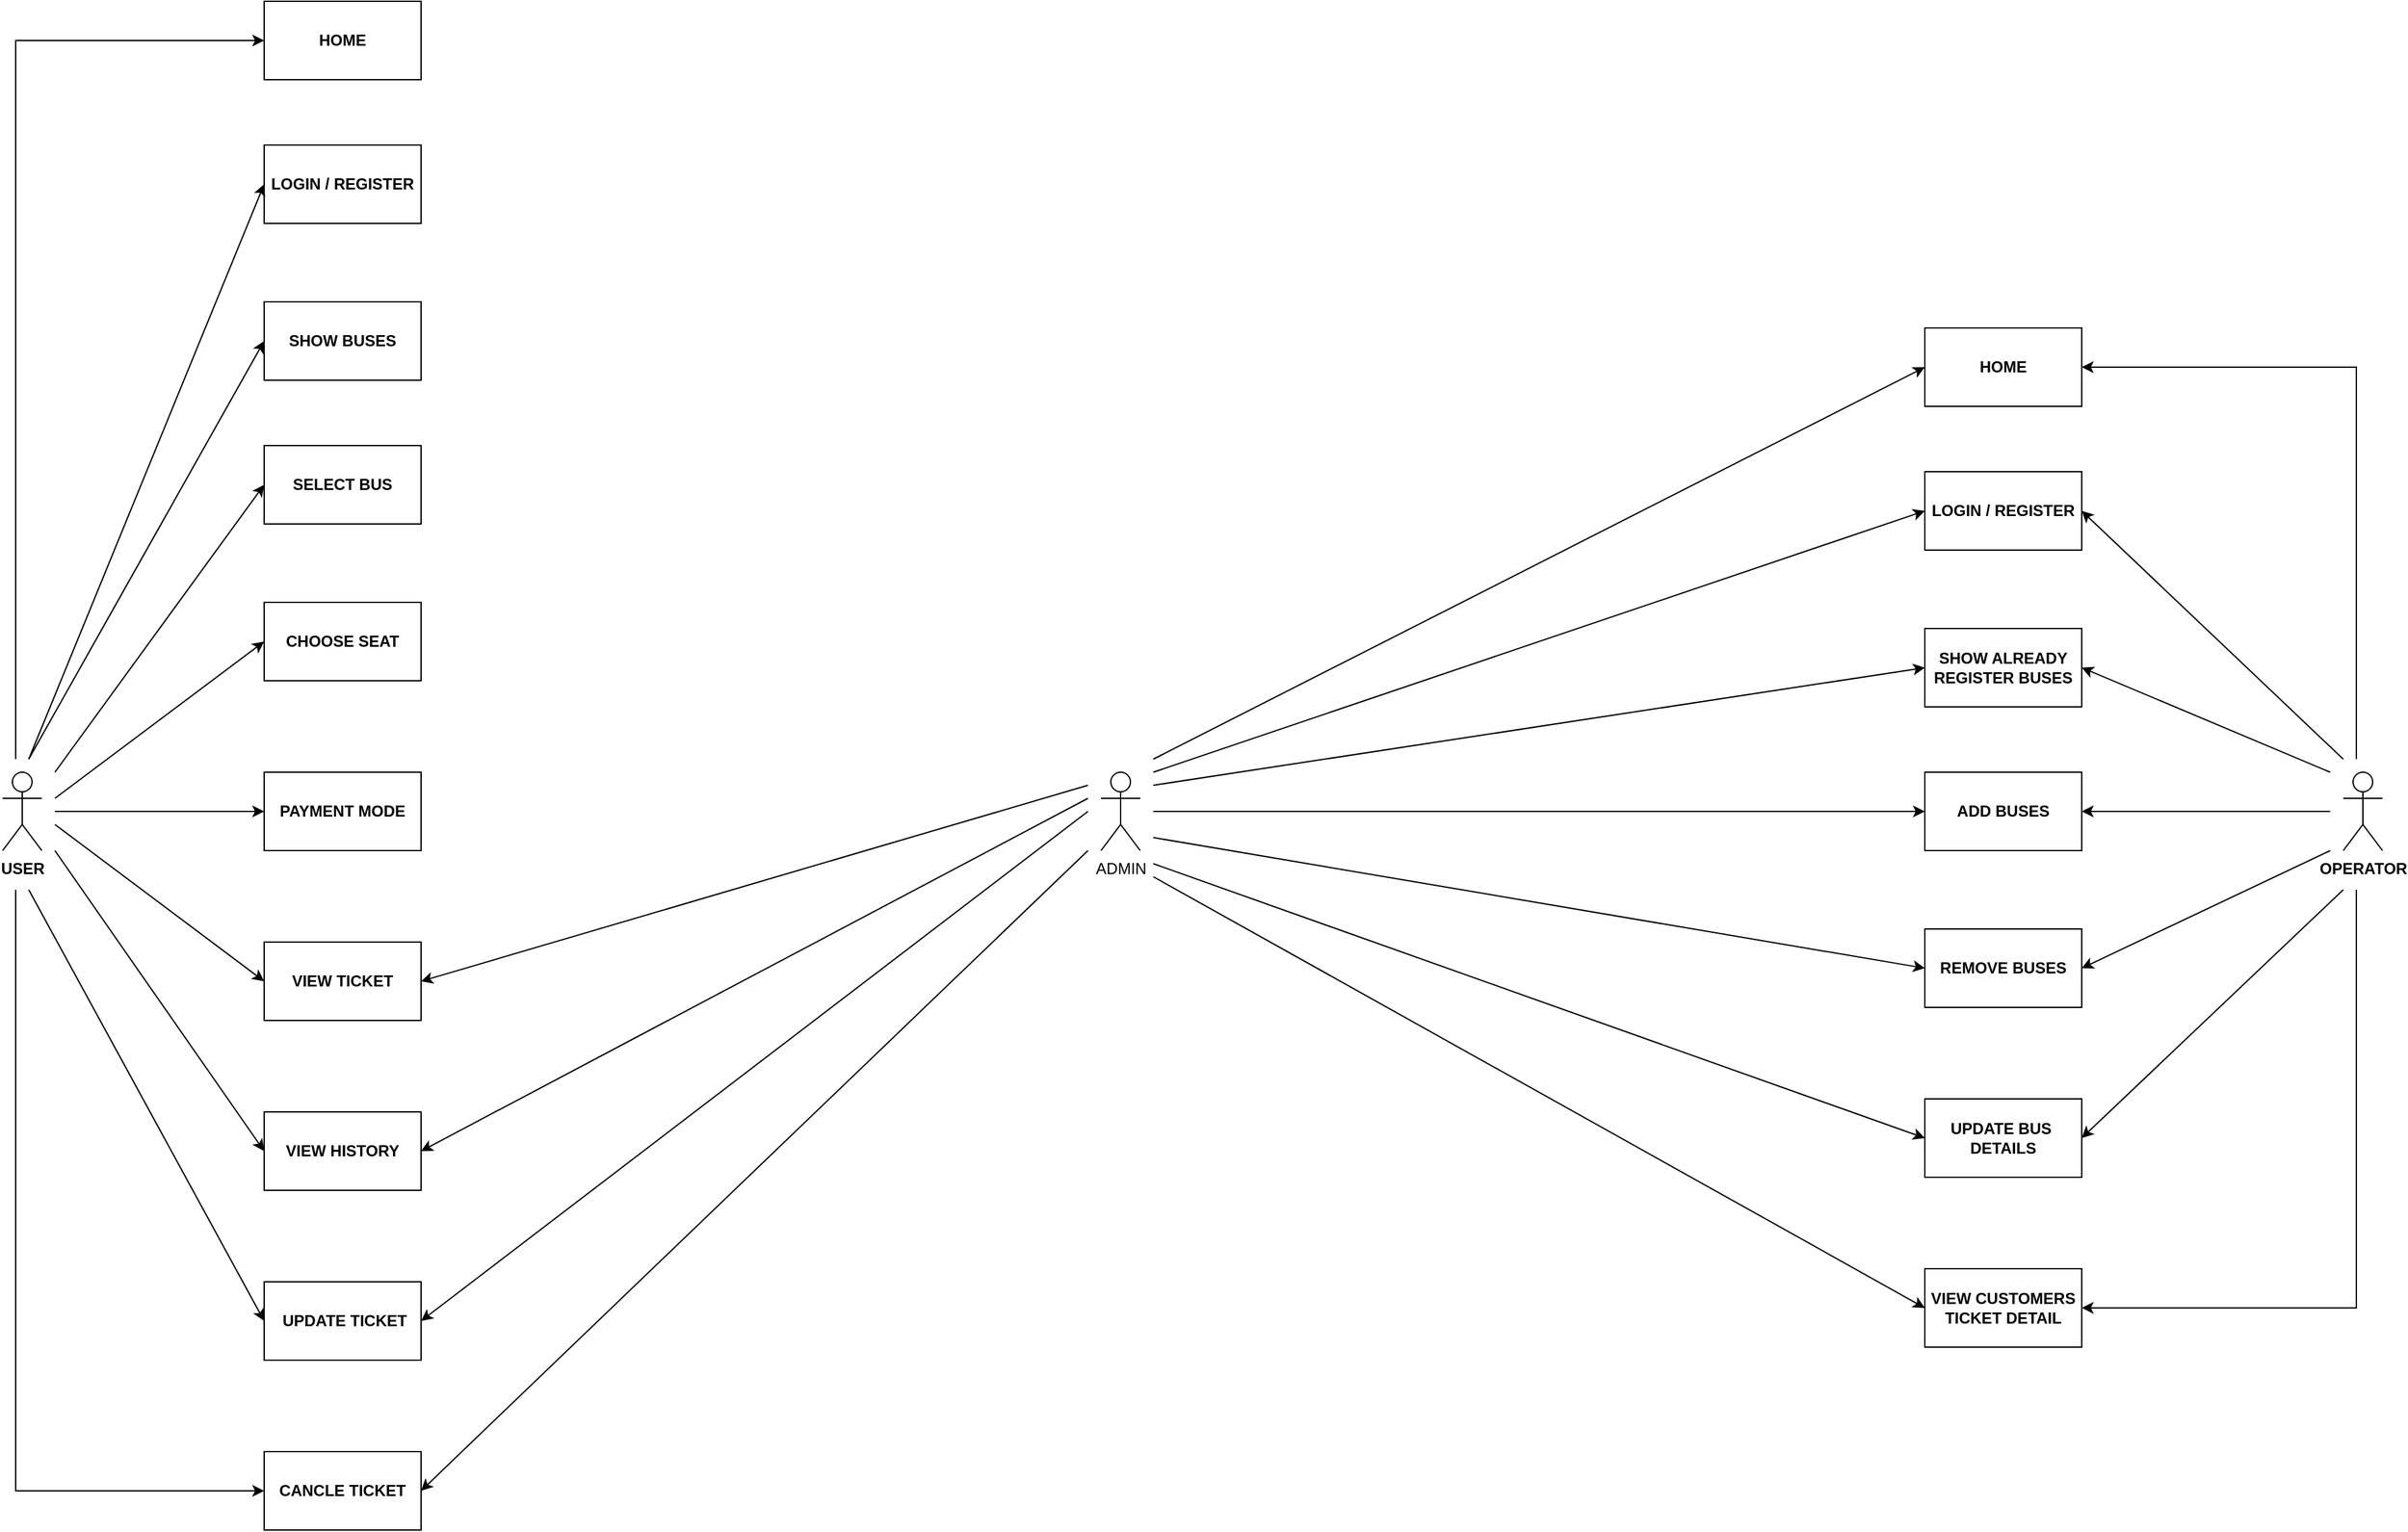 <mxfile version="24.2.5" type="device">
  <diagram id="Jqv5JhtPJ-EHZFzk1MQZ" name="Page-1">
    <mxGraphModel dx="1804" dy="768" grid="1" gridSize="10" guides="1" tooltips="1" connect="1" arrows="1" fold="1" page="1" pageScale="1" pageWidth="850" pageHeight="1100" math="0" shadow="0">
      <root>
        <mxCell id="0" />
        <mxCell id="1" parent="0" />
        <mxCell id="ur-G6KLBCyaNpOvJMC1q-1" value="&lt;b&gt;USER&lt;/b&gt;" style="shape=umlActor;verticalLabelPosition=bottom;verticalAlign=top;html=1;outlineConnect=0;" parent="1" vertex="1">
          <mxGeometry x="250" y="720" width="30" height="60" as="geometry" />
        </mxCell>
        <mxCell id="j-d1MMrLK9hPUZBT0IkI-5" value="&lt;b&gt;HOME&lt;/b&gt;" style="rounded=0;whiteSpace=wrap;html=1;" parent="1" vertex="1">
          <mxGeometry x="450" y="130" width="120" height="60" as="geometry" />
        </mxCell>
        <mxCell id="DoaexUaabpIXFKoYuFN8-1" value="&lt;b&gt;SHOW BUSES&lt;/b&gt;" style="rounded=0;whiteSpace=wrap;html=1;" vertex="1" parent="1">
          <mxGeometry x="450" y="360" width="120" height="60" as="geometry" />
        </mxCell>
        <mxCell id="DoaexUaabpIXFKoYuFN8-2" value="&lt;b&gt;SELECT BUS&lt;/b&gt;" style="rounded=0;whiteSpace=wrap;html=1;" vertex="1" parent="1">
          <mxGeometry x="450" y="470" width="120" height="60" as="geometry" />
        </mxCell>
        <mxCell id="DoaexUaabpIXFKoYuFN8-3" value="&lt;b&gt;CHOOSE SEAT&lt;/b&gt;" style="rounded=0;whiteSpace=wrap;html=1;" vertex="1" parent="1">
          <mxGeometry x="450" y="590" width="120" height="60" as="geometry" />
        </mxCell>
        <mxCell id="DoaexUaabpIXFKoYuFN8-4" value="&lt;b&gt;PAYMENT MODE&lt;/b&gt;" style="rounded=0;whiteSpace=wrap;html=1;" vertex="1" parent="1">
          <mxGeometry x="450" y="720" width="120" height="60" as="geometry" />
        </mxCell>
        <mxCell id="DoaexUaabpIXFKoYuFN8-5" value="&lt;b&gt;VIEW TICKET&lt;/b&gt;" style="rounded=0;whiteSpace=wrap;html=1;" vertex="1" parent="1">
          <mxGeometry x="450" y="850" width="120" height="60" as="geometry" />
        </mxCell>
        <mxCell id="DoaexUaabpIXFKoYuFN8-6" value="&lt;b&gt;VIEW HISTORY&lt;/b&gt;" style="rounded=0;whiteSpace=wrap;html=1;" vertex="1" parent="1">
          <mxGeometry x="450" y="980" width="120" height="60" as="geometry" />
        </mxCell>
        <mxCell id="DoaexUaabpIXFKoYuFN8-8" value="&lt;b&gt;&amp;nbsp;UPDATE TICKET&lt;/b&gt;" style="rounded=0;whiteSpace=wrap;html=1;" vertex="1" parent="1">
          <mxGeometry x="450" y="1110" width="120" height="60" as="geometry" />
        </mxCell>
        <mxCell id="DoaexUaabpIXFKoYuFN8-9" value="&lt;b&gt;CANCLE TICKET&lt;/b&gt;" style="rounded=0;whiteSpace=wrap;html=1;" vertex="1" parent="1">
          <mxGeometry x="450" y="1240" width="120" height="60" as="geometry" />
        </mxCell>
        <mxCell id="DoaexUaabpIXFKoYuFN8-14" value="" style="endArrow=classic;html=1;rounded=0;entryX=0;entryY=0.5;entryDx=0;entryDy=0;" edge="1" parent="1" target="j-d1MMrLK9hPUZBT0IkI-5">
          <mxGeometry width="50" height="50" relative="1" as="geometry">
            <mxPoint x="260" y="710" as="sourcePoint" />
            <mxPoint x="400" y="510" as="targetPoint" />
            <Array as="points">
              <mxPoint x="260" y="160" />
            </Array>
          </mxGeometry>
        </mxCell>
        <mxCell id="DoaexUaabpIXFKoYuFN8-16" value="" style="endArrow=classic;html=1;rounded=0;entryX=0;entryY=0.5;entryDx=0;entryDy=0;" edge="1" parent="1" target="DoaexUaabpIXFKoYuFN8-1">
          <mxGeometry width="50" height="50" relative="1" as="geometry">
            <mxPoint x="270" y="710" as="sourcePoint" />
            <mxPoint x="380" y="480" as="targetPoint" />
          </mxGeometry>
        </mxCell>
        <mxCell id="DoaexUaabpIXFKoYuFN8-17" value="" style="endArrow=classic;html=1;rounded=0;entryX=0;entryY=0.5;entryDx=0;entryDy=0;" edge="1" parent="1" target="DoaexUaabpIXFKoYuFN8-2">
          <mxGeometry width="50" height="50" relative="1" as="geometry">
            <mxPoint x="290" y="720" as="sourcePoint" />
            <mxPoint x="380" y="640" as="targetPoint" />
          </mxGeometry>
        </mxCell>
        <mxCell id="DoaexUaabpIXFKoYuFN8-18" value="" style="endArrow=classic;html=1;rounded=0;entryX=0;entryY=0.5;entryDx=0;entryDy=0;" edge="1" parent="1" target="DoaexUaabpIXFKoYuFN8-3">
          <mxGeometry width="50" height="50" relative="1" as="geometry">
            <mxPoint x="290" y="740" as="sourcePoint" />
            <mxPoint x="380" y="640" as="targetPoint" />
          </mxGeometry>
        </mxCell>
        <mxCell id="DoaexUaabpIXFKoYuFN8-19" value="" style="endArrow=classic;html=1;rounded=0;entryX=0;entryY=0.5;entryDx=0;entryDy=0;" edge="1" parent="1" target="DoaexUaabpIXFKoYuFN8-4">
          <mxGeometry width="50" height="50" relative="1" as="geometry">
            <mxPoint x="290" y="750" as="sourcePoint" />
            <mxPoint x="380" y="640" as="targetPoint" />
          </mxGeometry>
        </mxCell>
        <mxCell id="DoaexUaabpIXFKoYuFN8-20" value="" style="endArrow=classic;html=1;rounded=0;entryX=0;entryY=0.5;entryDx=0;entryDy=0;" edge="1" parent="1" target="DoaexUaabpIXFKoYuFN8-5">
          <mxGeometry width="50" height="50" relative="1" as="geometry">
            <mxPoint x="290" y="760" as="sourcePoint" />
            <mxPoint x="450" y="650" as="targetPoint" />
          </mxGeometry>
        </mxCell>
        <mxCell id="DoaexUaabpIXFKoYuFN8-21" value="" style="endArrow=classic;html=1;rounded=0;entryX=0;entryY=0.5;entryDx=0;entryDy=0;" edge="1" parent="1" target="DoaexUaabpIXFKoYuFN8-6">
          <mxGeometry width="50" height="50" relative="1" as="geometry">
            <mxPoint x="290" y="780" as="sourcePoint" />
            <mxPoint x="450" y="560" as="targetPoint" />
          </mxGeometry>
        </mxCell>
        <mxCell id="DoaexUaabpIXFKoYuFN8-22" value="" style="endArrow=classic;html=1;rounded=0;entryX=0;entryY=0.5;entryDx=0;entryDy=0;" edge="1" parent="1" target="DoaexUaabpIXFKoYuFN8-8">
          <mxGeometry width="50" height="50" relative="1" as="geometry">
            <mxPoint x="270" y="810" as="sourcePoint" />
            <mxPoint x="290" y="880" as="targetPoint" />
          </mxGeometry>
        </mxCell>
        <mxCell id="DoaexUaabpIXFKoYuFN8-23" value="" style="endArrow=classic;html=1;rounded=0;entryX=0;entryY=0.5;entryDx=0;entryDy=0;" edge="1" parent="1" target="DoaexUaabpIXFKoYuFN8-9">
          <mxGeometry width="50" height="50" relative="1" as="geometry">
            <mxPoint x="260" y="810" as="sourcePoint" />
            <mxPoint x="220" y="900" as="targetPoint" />
            <Array as="points">
              <mxPoint x="260" y="1270" />
            </Array>
          </mxGeometry>
        </mxCell>
        <mxCell id="DoaexUaabpIXFKoYuFN8-24" value="&lt;b&gt;OPERATOR&lt;/b&gt;" style="shape=umlActor;verticalLabelPosition=bottom;verticalAlign=top;html=1;outlineConnect=0;" vertex="1" parent="1">
          <mxGeometry x="2040" y="720" width="30" height="60" as="geometry" />
        </mxCell>
        <mxCell id="DoaexUaabpIXFKoYuFN8-25" value="&lt;b&gt;LOGIN / REGISTER&lt;/b&gt;" style="rounded=0;whiteSpace=wrap;html=1;" vertex="1" parent="1">
          <mxGeometry x="450" y="240" width="120" height="60" as="geometry" />
        </mxCell>
        <mxCell id="DoaexUaabpIXFKoYuFN8-26" value="" style="endArrow=classic;html=1;rounded=0;entryX=0;entryY=0.5;entryDx=0;entryDy=0;" edge="1" parent="1" target="DoaexUaabpIXFKoYuFN8-25">
          <mxGeometry width="50" height="50" relative="1" as="geometry">
            <mxPoint x="270" y="710" as="sourcePoint" />
            <mxPoint x="390" y="270" as="targetPoint" />
          </mxGeometry>
        </mxCell>
        <mxCell id="DoaexUaabpIXFKoYuFN8-27" value="&lt;b&gt;HOME&lt;/b&gt;" style="rounded=0;whiteSpace=wrap;html=1;" vertex="1" parent="1">
          <mxGeometry x="1720" y="380" width="120" height="60" as="geometry" />
        </mxCell>
        <mxCell id="DoaexUaabpIXFKoYuFN8-28" value="&lt;b&gt;SHOW ALREADY&lt;/b&gt;&lt;div&gt;&lt;b&gt;REGISTER BUSES&lt;/b&gt;&lt;/div&gt;" style="rounded=0;whiteSpace=wrap;html=1;" vertex="1" parent="1">
          <mxGeometry x="1720" y="610" width="120" height="60" as="geometry" />
        </mxCell>
        <mxCell id="DoaexUaabpIXFKoYuFN8-29" value="&lt;b&gt;ADD BUSES&lt;/b&gt;" style="rounded=0;whiteSpace=wrap;html=1;" vertex="1" parent="1">
          <mxGeometry x="1720" y="720" width="120" height="60" as="geometry" />
        </mxCell>
        <mxCell id="DoaexUaabpIXFKoYuFN8-30" value="&lt;b&gt;REMOVE BUSES&lt;/b&gt;" style="rounded=0;whiteSpace=wrap;html=1;" vertex="1" parent="1">
          <mxGeometry x="1720" y="840" width="120" height="60" as="geometry" />
        </mxCell>
        <mxCell id="DoaexUaabpIXFKoYuFN8-31" value="&lt;b&gt;UPDATE BUS&amp;nbsp;&lt;/b&gt;&lt;div&gt;&lt;b&gt;DETAILS&lt;/b&gt;&lt;/div&gt;" style="rounded=0;whiteSpace=wrap;html=1;" vertex="1" parent="1">
          <mxGeometry x="1720" y="970" width="120" height="60" as="geometry" />
        </mxCell>
        <mxCell id="DoaexUaabpIXFKoYuFN8-32" value="&lt;b&gt;VIEW CUSTOMERS&lt;/b&gt;&lt;div&gt;&lt;b&gt;TICKET DETAIL&lt;/b&gt;&lt;/div&gt;" style="rounded=0;whiteSpace=wrap;html=1;" vertex="1" parent="1">
          <mxGeometry x="1720" y="1100" width="120" height="60" as="geometry" />
        </mxCell>
        <mxCell id="DoaexUaabpIXFKoYuFN8-36" value="&lt;b&gt;LOGIN / REGISTER&lt;/b&gt;" style="rounded=0;whiteSpace=wrap;html=1;" vertex="1" parent="1">
          <mxGeometry x="1720" y="490" width="120" height="60" as="geometry" />
        </mxCell>
        <mxCell id="DoaexUaabpIXFKoYuFN8-37" value="" style="endArrow=classic;html=1;rounded=0;entryX=1;entryY=0.5;entryDx=0;entryDy=0;" edge="1" parent="1" target="DoaexUaabpIXFKoYuFN8-27">
          <mxGeometry width="50" height="50" relative="1" as="geometry">
            <mxPoint x="2050" y="710" as="sourcePoint" />
            <mxPoint x="1570" y="730" as="targetPoint" />
            <Array as="points">
              <mxPoint x="2050" y="410" />
            </Array>
          </mxGeometry>
        </mxCell>
        <mxCell id="DoaexUaabpIXFKoYuFN8-38" value="" style="endArrow=classic;html=1;rounded=0;entryX=1;entryY=0.5;entryDx=0;entryDy=0;" edge="1" parent="1" target="DoaexUaabpIXFKoYuFN8-32">
          <mxGeometry width="50" height="50" relative="1" as="geometry">
            <mxPoint x="2050" y="810" as="sourcePoint" />
            <mxPoint x="1570" y="730" as="targetPoint" />
            <Array as="points">
              <mxPoint x="2050" y="1130" />
            </Array>
          </mxGeometry>
        </mxCell>
        <mxCell id="DoaexUaabpIXFKoYuFN8-39" value="" style="endArrow=classic;html=1;rounded=0;entryX=1;entryY=0.5;entryDx=0;entryDy=0;" edge="1" parent="1" target="DoaexUaabpIXFKoYuFN8-36">
          <mxGeometry width="50" height="50" relative="1" as="geometry">
            <mxPoint x="2040" y="710" as="sourcePoint" />
            <mxPoint x="1570" y="730" as="targetPoint" />
          </mxGeometry>
        </mxCell>
        <mxCell id="DoaexUaabpIXFKoYuFN8-40" value="" style="endArrow=classic;html=1;rounded=0;entryX=1;entryY=0.5;entryDx=0;entryDy=0;" edge="1" parent="1" target="DoaexUaabpIXFKoYuFN8-28">
          <mxGeometry width="50" height="50" relative="1" as="geometry">
            <mxPoint x="2030" y="720" as="sourcePoint" />
            <mxPoint x="1570" y="730" as="targetPoint" />
          </mxGeometry>
        </mxCell>
        <mxCell id="DoaexUaabpIXFKoYuFN8-41" value="" style="endArrow=classic;html=1;rounded=0;entryX=1;entryY=0.5;entryDx=0;entryDy=0;" edge="1" parent="1" target="DoaexUaabpIXFKoYuFN8-29">
          <mxGeometry width="50" height="50" relative="1" as="geometry">
            <mxPoint x="2030" y="750" as="sourcePoint" />
            <mxPoint x="1570" y="730" as="targetPoint" />
          </mxGeometry>
        </mxCell>
        <mxCell id="DoaexUaabpIXFKoYuFN8-42" value="" style="endArrow=classic;html=1;rounded=0;entryX=1;entryY=0.5;entryDx=0;entryDy=0;" edge="1" parent="1" target="DoaexUaabpIXFKoYuFN8-30">
          <mxGeometry width="50" height="50" relative="1" as="geometry">
            <mxPoint x="2030" y="780" as="sourcePoint" />
            <mxPoint x="1570" y="730" as="targetPoint" />
          </mxGeometry>
        </mxCell>
        <mxCell id="DoaexUaabpIXFKoYuFN8-43" value="" style="endArrow=classic;html=1;rounded=0;entryX=1;entryY=0.5;entryDx=0;entryDy=0;" edge="1" parent="1" target="DoaexUaabpIXFKoYuFN8-31">
          <mxGeometry width="50" height="50" relative="1" as="geometry">
            <mxPoint x="2040" y="810" as="sourcePoint" />
            <mxPoint x="1930" y="940" as="targetPoint" />
          </mxGeometry>
        </mxCell>
        <mxCell id="DoaexUaabpIXFKoYuFN8-45" value="ADMIN" style="shape=umlActor;verticalLabelPosition=bottom;verticalAlign=top;html=1;outlineConnect=0;" vertex="1" parent="1">
          <mxGeometry x="1090" y="720" width="30" height="60" as="geometry" />
        </mxCell>
        <mxCell id="DoaexUaabpIXFKoYuFN8-46" value="" style="endArrow=classic;html=1;rounded=0;entryX=1;entryY=0.5;entryDx=0;entryDy=0;" edge="1" parent="1" target="DoaexUaabpIXFKoYuFN8-5">
          <mxGeometry width="50" height="50" relative="1" as="geometry">
            <mxPoint x="1080" y="730" as="sourcePoint" />
            <mxPoint x="1220" y="760" as="targetPoint" />
          </mxGeometry>
        </mxCell>
        <mxCell id="DoaexUaabpIXFKoYuFN8-47" value="" style="endArrow=classic;html=1;rounded=0;entryX=1;entryY=0.5;entryDx=0;entryDy=0;" edge="1" parent="1" target="DoaexUaabpIXFKoYuFN8-8">
          <mxGeometry width="50" height="50" relative="1" as="geometry">
            <mxPoint x="1080" y="750" as="sourcePoint" />
            <mxPoint x="1200" y="780" as="targetPoint" />
          </mxGeometry>
        </mxCell>
        <mxCell id="DoaexUaabpIXFKoYuFN8-48" value="" style="endArrow=classic;html=1;rounded=0;entryX=1;entryY=0.5;entryDx=0;entryDy=0;" edge="1" parent="1" target="DoaexUaabpIXFKoYuFN8-9">
          <mxGeometry width="50" height="50" relative="1" as="geometry">
            <mxPoint x="1080" y="780" as="sourcePoint" />
            <mxPoint x="1200" y="780" as="targetPoint" />
          </mxGeometry>
        </mxCell>
        <mxCell id="DoaexUaabpIXFKoYuFN8-49" value="" style="endArrow=classic;html=1;rounded=0;entryX=0;entryY=0.5;entryDx=0;entryDy=0;" edge="1" parent="1" target="DoaexUaabpIXFKoYuFN8-32">
          <mxGeometry width="50" height="50" relative="1" as="geometry">
            <mxPoint x="1130" y="800" as="sourcePoint" />
            <mxPoint x="1100" y="760" as="targetPoint" />
          </mxGeometry>
        </mxCell>
        <mxCell id="DoaexUaabpIXFKoYuFN8-50" value="" style="endArrow=classic;html=1;rounded=0;entryX=0;entryY=0.5;entryDx=0;entryDy=0;" edge="1" parent="1" target="DoaexUaabpIXFKoYuFN8-31">
          <mxGeometry width="50" height="50" relative="1" as="geometry">
            <mxPoint x="1130" y="790" as="sourcePoint" />
            <mxPoint x="1100" y="760" as="targetPoint" />
          </mxGeometry>
        </mxCell>
        <mxCell id="DoaexUaabpIXFKoYuFN8-51" value="" style="endArrow=classic;html=1;rounded=0;entryX=0;entryY=0.5;entryDx=0;entryDy=0;" edge="1" parent="1">
          <mxGeometry width="50" height="50" relative="1" as="geometry">
            <mxPoint x="1130" y="770" as="sourcePoint" />
            <mxPoint x="1720" y="870" as="targetPoint" />
          </mxGeometry>
        </mxCell>
        <mxCell id="DoaexUaabpIXFKoYuFN8-52" value="" style="endArrow=classic;html=1;rounded=0;entryX=0;entryY=0.5;entryDx=0;entryDy=0;" edge="1" parent="1">
          <mxGeometry width="50" height="50" relative="1" as="geometry">
            <mxPoint x="1130" y="750" as="sourcePoint" />
            <mxPoint x="1720" y="750" as="targetPoint" />
          </mxGeometry>
        </mxCell>
        <mxCell id="DoaexUaabpIXFKoYuFN8-53" value="" style="endArrow=classic;html=1;rounded=0;entryX=0;entryY=0.5;entryDx=0;entryDy=0;" edge="1" parent="1">
          <mxGeometry width="50" height="50" relative="1" as="geometry">
            <mxPoint x="1130" y="730" as="sourcePoint" />
            <mxPoint x="1720" y="640" as="targetPoint" />
          </mxGeometry>
        </mxCell>
        <mxCell id="DoaexUaabpIXFKoYuFN8-54" value="" style="endArrow=classic;html=1;rounded=0;entryX=0;entryY=0.5;entryDx=0;entryDy=0;" edge="1" parent="1" target="DoaexUaabpIXFKoYuFN8-36">
          <mxGeometry width="50" height="50" relative="1" as="geometry">
            <mxPoint x="1130" y="720" as="sourcePoint" />
            <mxPoint x="1730" y="540" as="targetPoint" />
          </mxGeometry>
        </mxCell>
        <mxCell id="DoaexUaabpIXFKoYuFN8-55" value="" style="endArrow=classic;html=1;rounded=0;entryX=0;entryY=0.5;entryDx=0;entryDy=0;" edge="1" parent="1" target="DoaexUaabpIXFKoYuFN8-27">
          <mxGeometry width="50" height="50" relative="1" as="geometry">
            <mxPoint x="1130" y="710" as="sourcePoint" />
            <mxPoint x="1720" y="404.71" as="targetPoint" />
          </mxGeometry>
        </mxCell>
        <mxCell id="DoaexUaabpIXFKoYuFN8-56" value="" style="endArrow=classic;html=1;rounded=0;entryX=1;entryY=0.5;entryDx=0;entryDy=0;" edge="1" parent="1" target="DoaexUaabpIXFKoYuFN8-6">
          <mxGeometry width="50" height="50" relative="1" as="geometry">
            <mxPoint x="1080" y="740" as="sourcePoint" />
            <mxPoint x="570" y="1020" as="targetPoint" />
          </mxGeometry>
        </mxCell>
      </root>
    </mxGraphModel>
  </diagram>
</mxfile>
